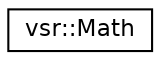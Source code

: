 digraph G
{
  edge [fontname="Helvetica",fontsize="11",labelfontname="Helvetica",labelfontsize="11"];
  node [fontname="Helvetica",fontsize="11",shape=record];
  rankdir="LR";
  Node1 [label="vsr::Math",height=0.2,width=0.4,color="black", fillcolor="white", style="filled",URL="$structvsr_1_1_math.html"];
}

